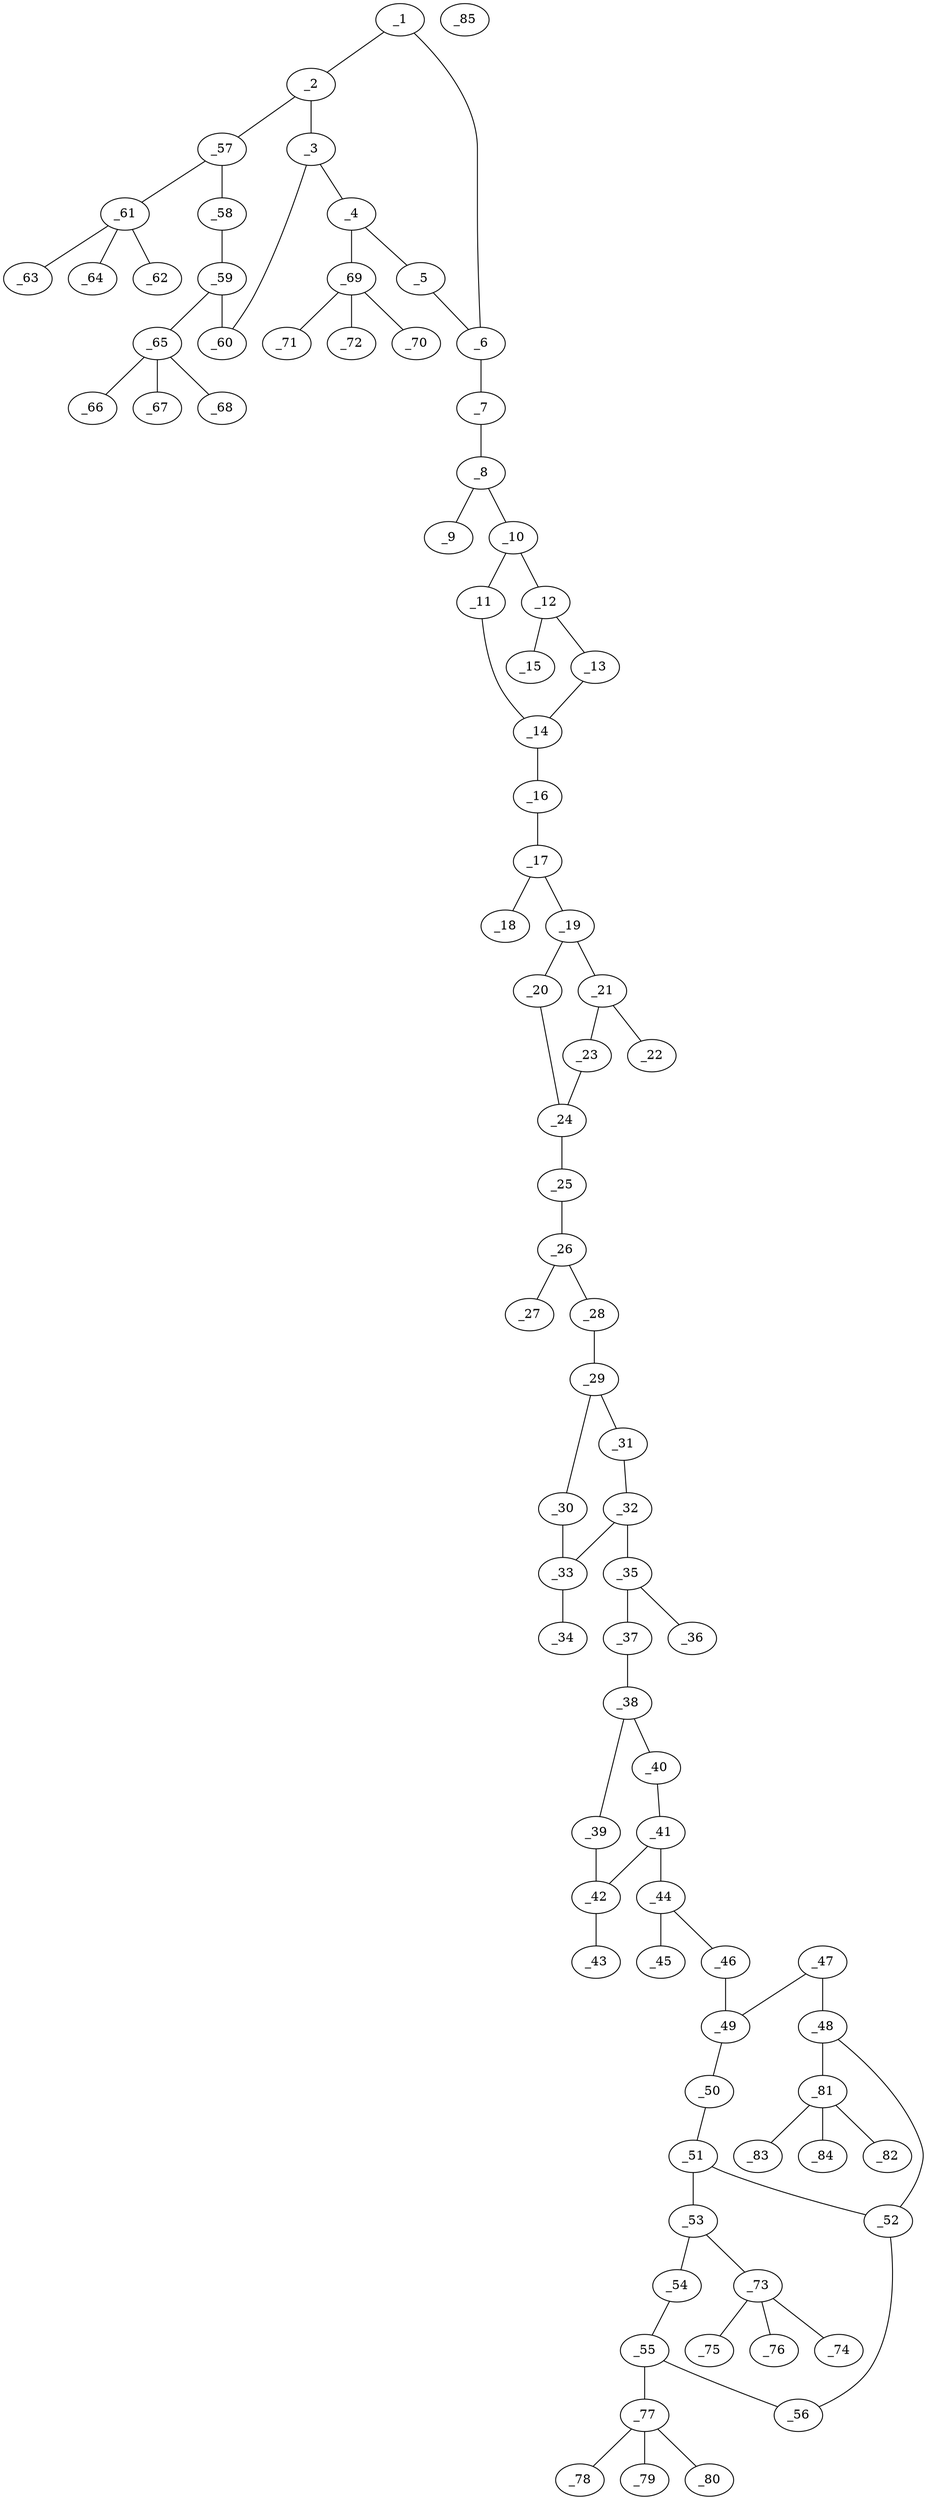 graph molid651015 {
	_1	 [charge=0,
		chem=1,
		symbol="C  ",
		x="21.238",
		y="4.8278"];
	_2	 [charge=0,
		chem=1,
		symbol="C  ",
		x="22.104",
		y="4.3278"];
	_1 -- _2	 [valence=1];
	_6	 [charge=0,
		chem=1,
		symbol="C  ",
		x="20.372",
		y="4.3278"];
	_1 -- _6	 [valence=2];
	_3	 [charge=0,
		chem=1,
		symbol="C  ",
		x="22.104",
		y="3.3278"];
	_2 -- _3	 [valence=2];
	_57	 [charge=0,
		chem=1,
		symbol="C  ",
		x="22.9701",
		y="4.8278"];
	_2 -- _57	 [valence=1];
	_4	 [charge=0,
		chem=1,
		symbol="C  ",
		x="21.238",
		y="2.8278"];
	_3 -- _4	 [valence=1];
	_60	 [charge=0,
		chem=1,
		symbol="C  ",
		x="22.9701",
		y="2.8278"];
	_3 -- _60	 [valence=1];
	_5	 [charge=0,
		chem=1,
		symbol="C  ",
		x="20.372",
		y="3.3278"];
	_4 -- _5	 [valence=2];
	_69	 [charge=0,
		chem=5,
		symbol="S  ",
		x="21.238",
		y="1.8278"];
	_4 -- _69	 [valence=1];
	_5 -- _6	 [valence=1];
	_7	 [charge=0,
		chem=4,
		symbol="N  ",
		x="19.506",
		y="4.8279"];
	_6 -- _7	 [valence=1];
	_8	 [charge=0,
		chem=1,
		symbol="C  ",
		x="18.6399",
		y="4.3279"];
	_7 -- _8	 [valence=1];
	_9	 [charge=0,
		chem=2,
		symbol="O  ",
		x="18.6399",
		y="3.3279"];
	_8 -- _9	 [valence=2];
	_10	 [charge=0,
		chem=1,
		symbol="C  ",
		x="17.7739",
		y="4.8279"];
	_8 -- _10	 [valence=1];
	_11	 [charge=0,
		chem=1,
		symbol="C  ",
		x="16.8604",
		y="4.4211"];
	_10 -- _11	 [valence=2];
	_12	 [charge=0,
		chem=4,
		symbol="N  ",
		x="17.6694",
		y="5.8224"];
	_10 -- _12	 [valence=1];
	_14	 [charge=0,
		chem=1,
		symbol="C  ",
		x="16.1912",
		y="5.1643"];
	_11 -- _14	 [valence=1];
	_13	 [charge=0,
		chem=1,
		symbol="C  ",
		x="16.6912",
		y="6.0303"];
	_12 -- _13	 [valence=1];
	_15	 [charge=0,
		chem=1,
		symbol="C  ",
		x="18.4125",
		y="6.4915"];
	_12 -- _15	 [valence=1];
	_13 -- _14	 [valence=2];
	_16	 [charge=0,
		chem=4,
		symbol="N  ",
		x="15.1967",
		y="5.0597"];
	_14 -- _16	 [valence=1];
	_17	 [charge=0,
		chem=1,
		symbol="C  ",
		x="14.6089",
		y="5.8688"];
	_16 -- _17	 [valence=1];
	_18	 [charge=0,
		chem=2,
		symbol="O  ",
		x="15.0157",
		y="6.7823"];
	_17 -- _18	 [valence=2];
	_19	 [charge=0,
		chem=1,
		symbol="C  ",
		x="13.6144",
		y="5.7642"];
	_17 -- _19	 [valence=1];
	_20	 [charge=0,
		chem=1,
		symbol="C  ",
		x="12.9453",
		y="6.5074"];
	_19 -- _20	 [valence=2];
	_21	 [charge=0,
		chem=4,
		symbol="N  ",
		x="13.1144",
		y="4.8982"];
	_19 -- _21	 [valence=1];
	_24	 [charge=0,
		chem=1,
		symbol="C  ",
		x="12.0317",
		y="6.1007"];
	_20 -- _24	 [valence=1];
	_22	 [charge=0,
		chem=1,
		symbol="C  ",
		x="13.5211",
		y="3.9847"];
	_21 -- _22	 [valence=1];
	_23	 [charge=0,
		chem=1,
		symbol="C  ",
		x="12.1363",
		y="5.1061"];
	_21 -- _23	 [valence=1];
	_23 -- _24	 [valence=2];
	_25	 [charge=0,
		chem=4,
		symbol="N  ",
		x="11.1657",
		y="6.6007"];
	_24 -- _25	 [valence=1];
	_26	 [charge=0,
		chem=1,
		symbol="C  ",
		x="10.2997",
		y="6.1007"];
	_25 -- _26	 [valence=1];
	_27	 [charge=0,
		chem=2,
		symbol="O  ",
		x="10.2997",
		y="5.1007"];
	_26 -- _27	 [valence=2];
	_28	 [charge=0,
		chem=4,
		symbol="N  ",
		x="9.4337",
		y="6.6007"];
	_26 -- _28	 [valence=1];
	_29	 [charge=0,
		chem=1,
		symbol="C  ",
		x="8.5676",
		y="6.1007"];
	_28 -- _29	 [valence=1];
	_30	 [charge=0,
		chem=1,
		symbol="C  ",
		x="7.6541",
		y="6.5074"];
	_29 -- _30	 [valence=2];
	_31	 [charge=0,
		chem=1,
		symbol="C  ",
		x="8.4631",
		y="5.1061"];
	_29 -- _31	 [valence=1];
	_33	 [charge=0,
		chem=4,
		symbol="N  ",
		x="6.985",
		y="5.7643"];
	_30 -- _33	 [valence=1];
	_32	 [charge=0,
		chem=1,
		symbol="C  ",
		x="7.485",
		y="4.8982"];
	_31 -- _32	 [valence=2];
	_32 -- _33	 [valence=1];
	_35	 [charge=0,
		chem=1,
		symbol="C  ",
		x="7.0782",
		y="3.9847"];
	_32 -- _35	 [valence=1];
	_34	 [charge=0,
		chem=1,
		symbol="C  ",
		x="5.9904",
		y="5.8688"];
	_33 -- _34	 [valence=1];
	_36	 [charge=0,
		chem=2,
		symbol="O  ",
		x="7.666",
		y="3.1757"];
	_35 -- _36	 [valence=2];
	_37	 [charge=0,
		chem=4,
		symbol="N  ",
		x="6.0837",
		y="3.8802"];
	_35 -- _37	 [valence=1];
	_38	 [charge=0,
		chem=1,
		symbol="C  ",
		x="5.677",
		y="2.9666"];
	_37 -- _38	 [valence=1];
	_39	 [charge=0,
		chem=1,
		symbol="C  ",
		x="4.6988",
		y="2.7587"];
	_38 -- _39	 [valence=2];
	_40	 [charge=0,
		chem=1,
		symbol="C  ",
		x="6.177",
		y="2.1006"];
	_38 -- _40	 [valence=1];
	_42	 [charge=0,
		chem=4,
		symbol="N  ",
		x="4.5943",
		y="1.7642"];
	_39 -- _42	 [valence=1];
	_41	 [charge=0,
		chem=1,
		symbol="C  ",
		x="5.5078",
		y="1.3575"];
	_40 -- _41	 [valence=2];
	_41 -- _42	 [valence=1];
	_44	 [charge=0,
		chem=1,
		symbol="C  ",
		x="5.7157",
		y="0.3793"];
	_41 -- _44	 [valence=1];
	_43	 [charge=0,
		chem=1,
		symbol="C  ",
		x="3.7283",
		y="1.2642"];
	_42 -- _43	 [valence=1];
	_45	 [charge=0,
		chem=2,
		symbol="O  ",
		x="6.6668",
		y="0.0703"];
	_44 -- _45	 [valence=2];
	_46	 [charge=0,
		chem=4,
		symbol="N  ",
		x="4.9726",
		y="-0.2898"];
	_44 -- _46	 [valence=1];
	_49	 [charge=0,
		chem=1,
		symbol="C  ",
		x="5.1805",
		y="-1.268"];
	_46 -- _49	 [valence=1];
	_47	 [charge=0,
		chem=1,
		symbol="C  ",
		x="6.1315",
		y="-1.577"];
	_48	 [charge=0,
		chem=1,
		symbol="C  ",
		x="6.3395",
		y="-2.5551"];
	_47 -- _48	 [valence=1];
	_47 -- _49	 [valence=2];
	_52	 [charge=0,
		chem=1,
		symbol="C  ",
		x="5.5963",
		y="-3.2243"];
	_48 -- _52	 [valence=2];
	_81	 [charge=0,
		chem=5,
		symbol="S  ",
		x="7.2905",
		y="-2.8642"];
	_48 -- _81	 [valence=1];
	_50	 [charge=0,
		chem=1,
		symbol="C  ",
		x="4.4373",
		y="-1.9371"];
	_49 -- _50	 [valence=1];
	_51	 [charge=0,
		chem=1,
		symbol="C  ",
		x="4.6453",
		y="-2.9152"];
	_50 -- _51	 [valence=2];
	_51 -- _52	 [valence=1];
	_53	 [charge=0,
		chem=1,
		symbol="C  ",
		x="3.9021",
		y="-3.5844"];
	_51 -- _53	 [valence=1];
	_56	 [charge=0,
		chem=1,
		symbol="C  ",
		x="5.8042",
		y="-4.2024"];
	_52 -- _56	 [valence=1];
	_54	 [charge=0,
		chem=1,
		symbol="C  ",
		x="4.11",
		y="-4.5625"];
	_53 -- _54	 [valence=2];
	_73	 [charge=0,
		chem=5,
		symbol="S  ",
		x="2.9511",
		y="-3.2754"];
	_53 -- _73	 [valence=1];
	_55	 [charge=0,
		chem=1,
		symbol="C  ",
		x="5.0611",
		y="-4.8715"];
	_54 -- _55	 [valence=1];
	_55 -- _56	 [valence=2];
	_77	 [charge=0,
		chem=5,
		symbol="S  ",
		x="5.269",
		y="-5.8497"];
	_55 -- _77	 [valence=1];
	_58	 [charge=0,
		chem=1,
		symbol="C  ",
		x="23.8361",
		y="4.3278"];
	_57 -- _58	 [valence=2];
	_61	 [charge=0,
		chem=5,
		symbol="S  ",
		x="22.9701",
		y="5.8278"];
	_57 -- _61	 [valence=1];
	_59	 [charge=0,
		chem=1,
		symbol="C  ",
		x="23.8361",
		y="3.3278"];
	_58 -- _59	 [valence=1];
	_59 -- _60	 [valence=2];
	_65	 [charge=0,
		chem=5,
		symbol="S  ",
		x="24.7021",
		y="2.8278"];
	_59 -- _65	 [valence=1];
	_62	 [charge=0,
		chem=2,
		symbol="O  ",
		x="22.9701",
		y="6.8278"];
	_61 -- _62	 [valence=2];
	_63	 [charge=0,
		chem=2,
		symbol="O  ",
		x="21.9701",
		y="5.8278"];
	_61 -- _63	 [valence=2];
	_64	 [charge=0,
		chem=2,
		symbol="O  ",
		x="23.9701",
		y="5.8278"];
	_61 -- _64	 [valence=1];
	_66	 [charge=0,
		chem=2,
		symbol="O  ",
		x="25.5681",
		y="2.3278"];
	_65 -- _66	 [valence=2];
	_67	 [charge=0,
		chem=2,
		symbol="O  ",
		x="24.2021",
		y="1.9618"];
	_65 -- _67	 [valence=2];
	_68	 [charge=0,
		chem=2,
		symbol="O  ",
		x="25.2021",
		y="3.6939"];
	_65 -- _68	 [valence=1];
	_70	 [charge=0,
		chem=2,
		symbol="O  ",
		x="21.238",
		y="0.8278"];
	_69 -- _70	 [valence=2];
	_71	 [charge=0,
		chem=2,
		symbol="O  ",
		x="22.238",
		y="1.8278"];
	_69 -- _71	 [valence=2];
	_72	 [charge=0,
		chem=2,
		symbol="O  ",
		x="20.238",
		y="1.8278"];
	_69 -- _72	 [valence=1];
	_74	 [charge=0,
		chem=2,
		symbol="O  ",
		x=2,
		y="-2.9663"];
	_73 -- _74	 [valence=2];
	_75	 [charge=0,
		chem=2,
		symbol="O  ",
		x="3.2601",
		y="-2.3243"];
	_73 -- _75	 [valence=2];
	_76	 [charge=0,
		chem=2,
		symbol="O  ",
		x="2.642",
		y="-4.2264"];
	_73 -- _76	 [valence=1];
	_78	 [charge=0,
		chem=2,
		symbol="O  ",
		x="5.4769",
		y="-6.8278"];
	_77 -- _78	 [valence=2];
	_79	 [charge=0,
		chem=2,
		symbol="O  ",
		x="6.2471",
		y="-5.6418"];
	_77 -- _79	 [valence=2];
	_80	 [charge=0,
		chem=2,
		symbol="O  ",
		x="4.2908",
		y="-6.0576"];
	_77 -- _80	 [valence=1];
	_82	 [charge=0,
		chem=2,
		symbol="O  ",
		x="8.2416",
		y="-3.1732"];
	_81 -- _82	 [valence=2];
	_83	 [charge=0,
		chem=2,
		symbol="O  ",
		x="6.9815",
		y="-3.8152"];
	_81 -- _83	 [valence=2];
	_84	 [charge=0,
		chem=2,
		symbol="O  ",
		x="7.5995",
		y="-1.9131"];
	_81 -- _84	 [valence=1];
	_85	 [charge=1,
		chem=29,
		symbol="Na ",
		x="27.5681",
		y=0];
}
